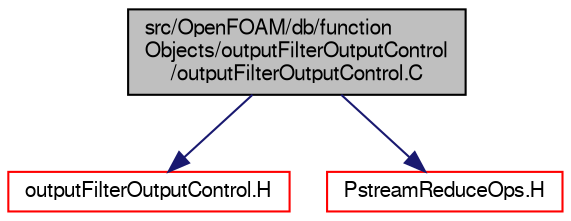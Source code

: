 digraph "src/OpenFOAM/db/functionObjects/outputFilterOutputControl/outputFilterOutputControl.C"
{
  bgcolor="transparent";
  edge [fontname="FreeSans",fontsize="10",labelfontname="FreeSans",labelfontsize="10"];
  node [fontname="FreeSans",fontsize="10",shape=record];
  Node0 [label="src/OpenFOAM/db/function\lObjects/outputFilterOutputControl\l/outputFilterOutputControl.C",height=0.2,width=0.4,color="black", fillcolor="grey75", style="filled", fontcolor="black"];
  Node0 -> Node1 [color="midnightblue",fontsize="10",style="solid",fontname="FreeSans"];
  Node1 [label="outputFilterOutputControl.H",height=0.2,width=0.4,color="red",URL="$a08981.html"];
  Node0 -> Node150 [color="midnightblue",fontsize="10",style="solid",fontname="FreeSans"];
  Node150 [label="PstreamReduceOps.H",height=0.2,width=0.4,color="red",URL="$a09146.html"];
}
